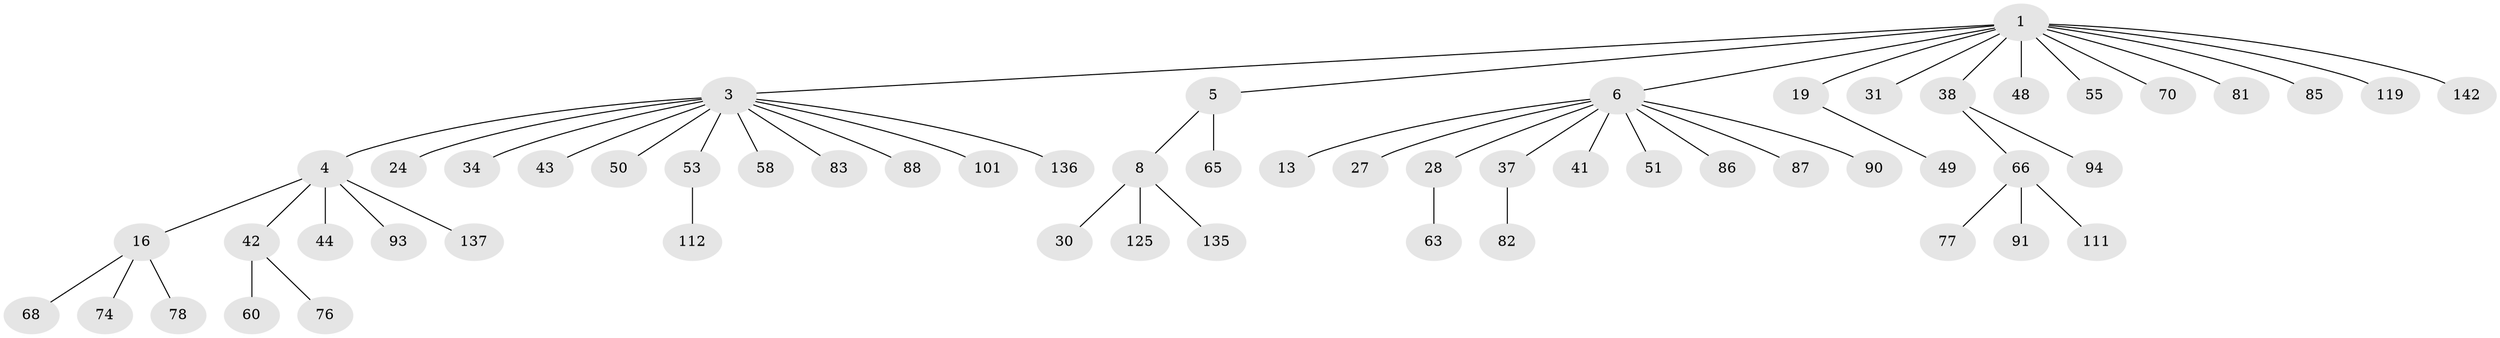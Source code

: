 // original degree distribution, {7: 0.013793103448275862, 4: 0.05517241379310345, 10: 0.006896551724137931, 6: 0.020689655172413793, 3: 0.09655172413793103, 5: 0.034482758620689655, 2: 0.2413793103448276, 1: 0.5310344827586206}
// Generated by graph-tools (version 1.1) at 2025/19/03/04/25 18:19:05]
// undirected, 58 vertices, 57 edges
graph export_dot {
graph [start="1"]
  node [color=gray90,style=filled];
  1 [super="+2+15+33"];
  3 [super="+36+47+10+17"];
  4 [super="+80+22"];
  5;
  6 [super="+7+126+98+54+9"];
  8 [super="+11+46"];
  13;
  16 [super="+56+35"];
  19 [super="+21+102"];
  24;
  27;
  28 [super="+89+52+133"];
  30 [super="+110+128+79"];
  31 [super="+113+99"];
  34 [super="+72"];
  37;
  38 [super="+64+45"];
  41;
  42;
  43 [super="+84"];
  44;
  48;
  49 [super="+117"];
  50;
  51 [super="+109"];
  53 [super="+69+129"];
  55 [super="+100"];
  58 [super="+103"];
  60;
  63;
  65 [super="+95"];
  66;
  68;
  70;
  74;
  76 [super="+131"];
  77 [super="+127+118"];
  78;
  81 [super="+140"];
  82;
  83 [super="+105"];
  85;
  86;
  87;
  88 [super="+134"];
  90 [super="+97+92"];
  91 [super="+96"];
  93;
  94;
  101 [super="+116"];
  111;
  112;
  119;
  125;
  135;
  136;
  137;
  142;
  1 -- 3;
  1 -- 19;
  1 -- 31;
  1 -- 38;
  1 -- 5;
  1 -- 6;
  1 -- 119;
  1 -- 48;
  1 -- 81;
  1 -- 70;
  1 -- 55;
  1 -- 142;
  1 -- 85;
  3 -- 4;
  3 -- 43;
  3 -- 50;
  3 -- 83;
  3 -- 136;
  3 -- 88;
  3 -- 24;
  3 -- 58;
  3 -- 53;
  3 -- 34;
  3 -- 101;
  4 -- 16;
  4 -- 44;
  4 -- 137;
  4 -- 42;
  4 -- 93;
  5 -- 8;
  5 -- 65;
  6 -- 41;
  6 -- 27;
  6 -- 28;
  6 -- 13;
  6 -- 51;
  6 -- 37;
  6 -- 86;
  6 -- 87;
  6 -- 90;
  8 -- 30;
  8 -- 125;
  8 -- 135;
  16 -- 74;
  16 -- 78;
  16 -- 68;
  19 -- 49;
  28 -- 63;
  37 -- 82;
  38 -- 94;
  38 -- 66;
  42 -- 60;
  42 -- 76;
  53 -- 112;
  66 -- 77;
  66 -- 91;
  66 -- 111;
}
